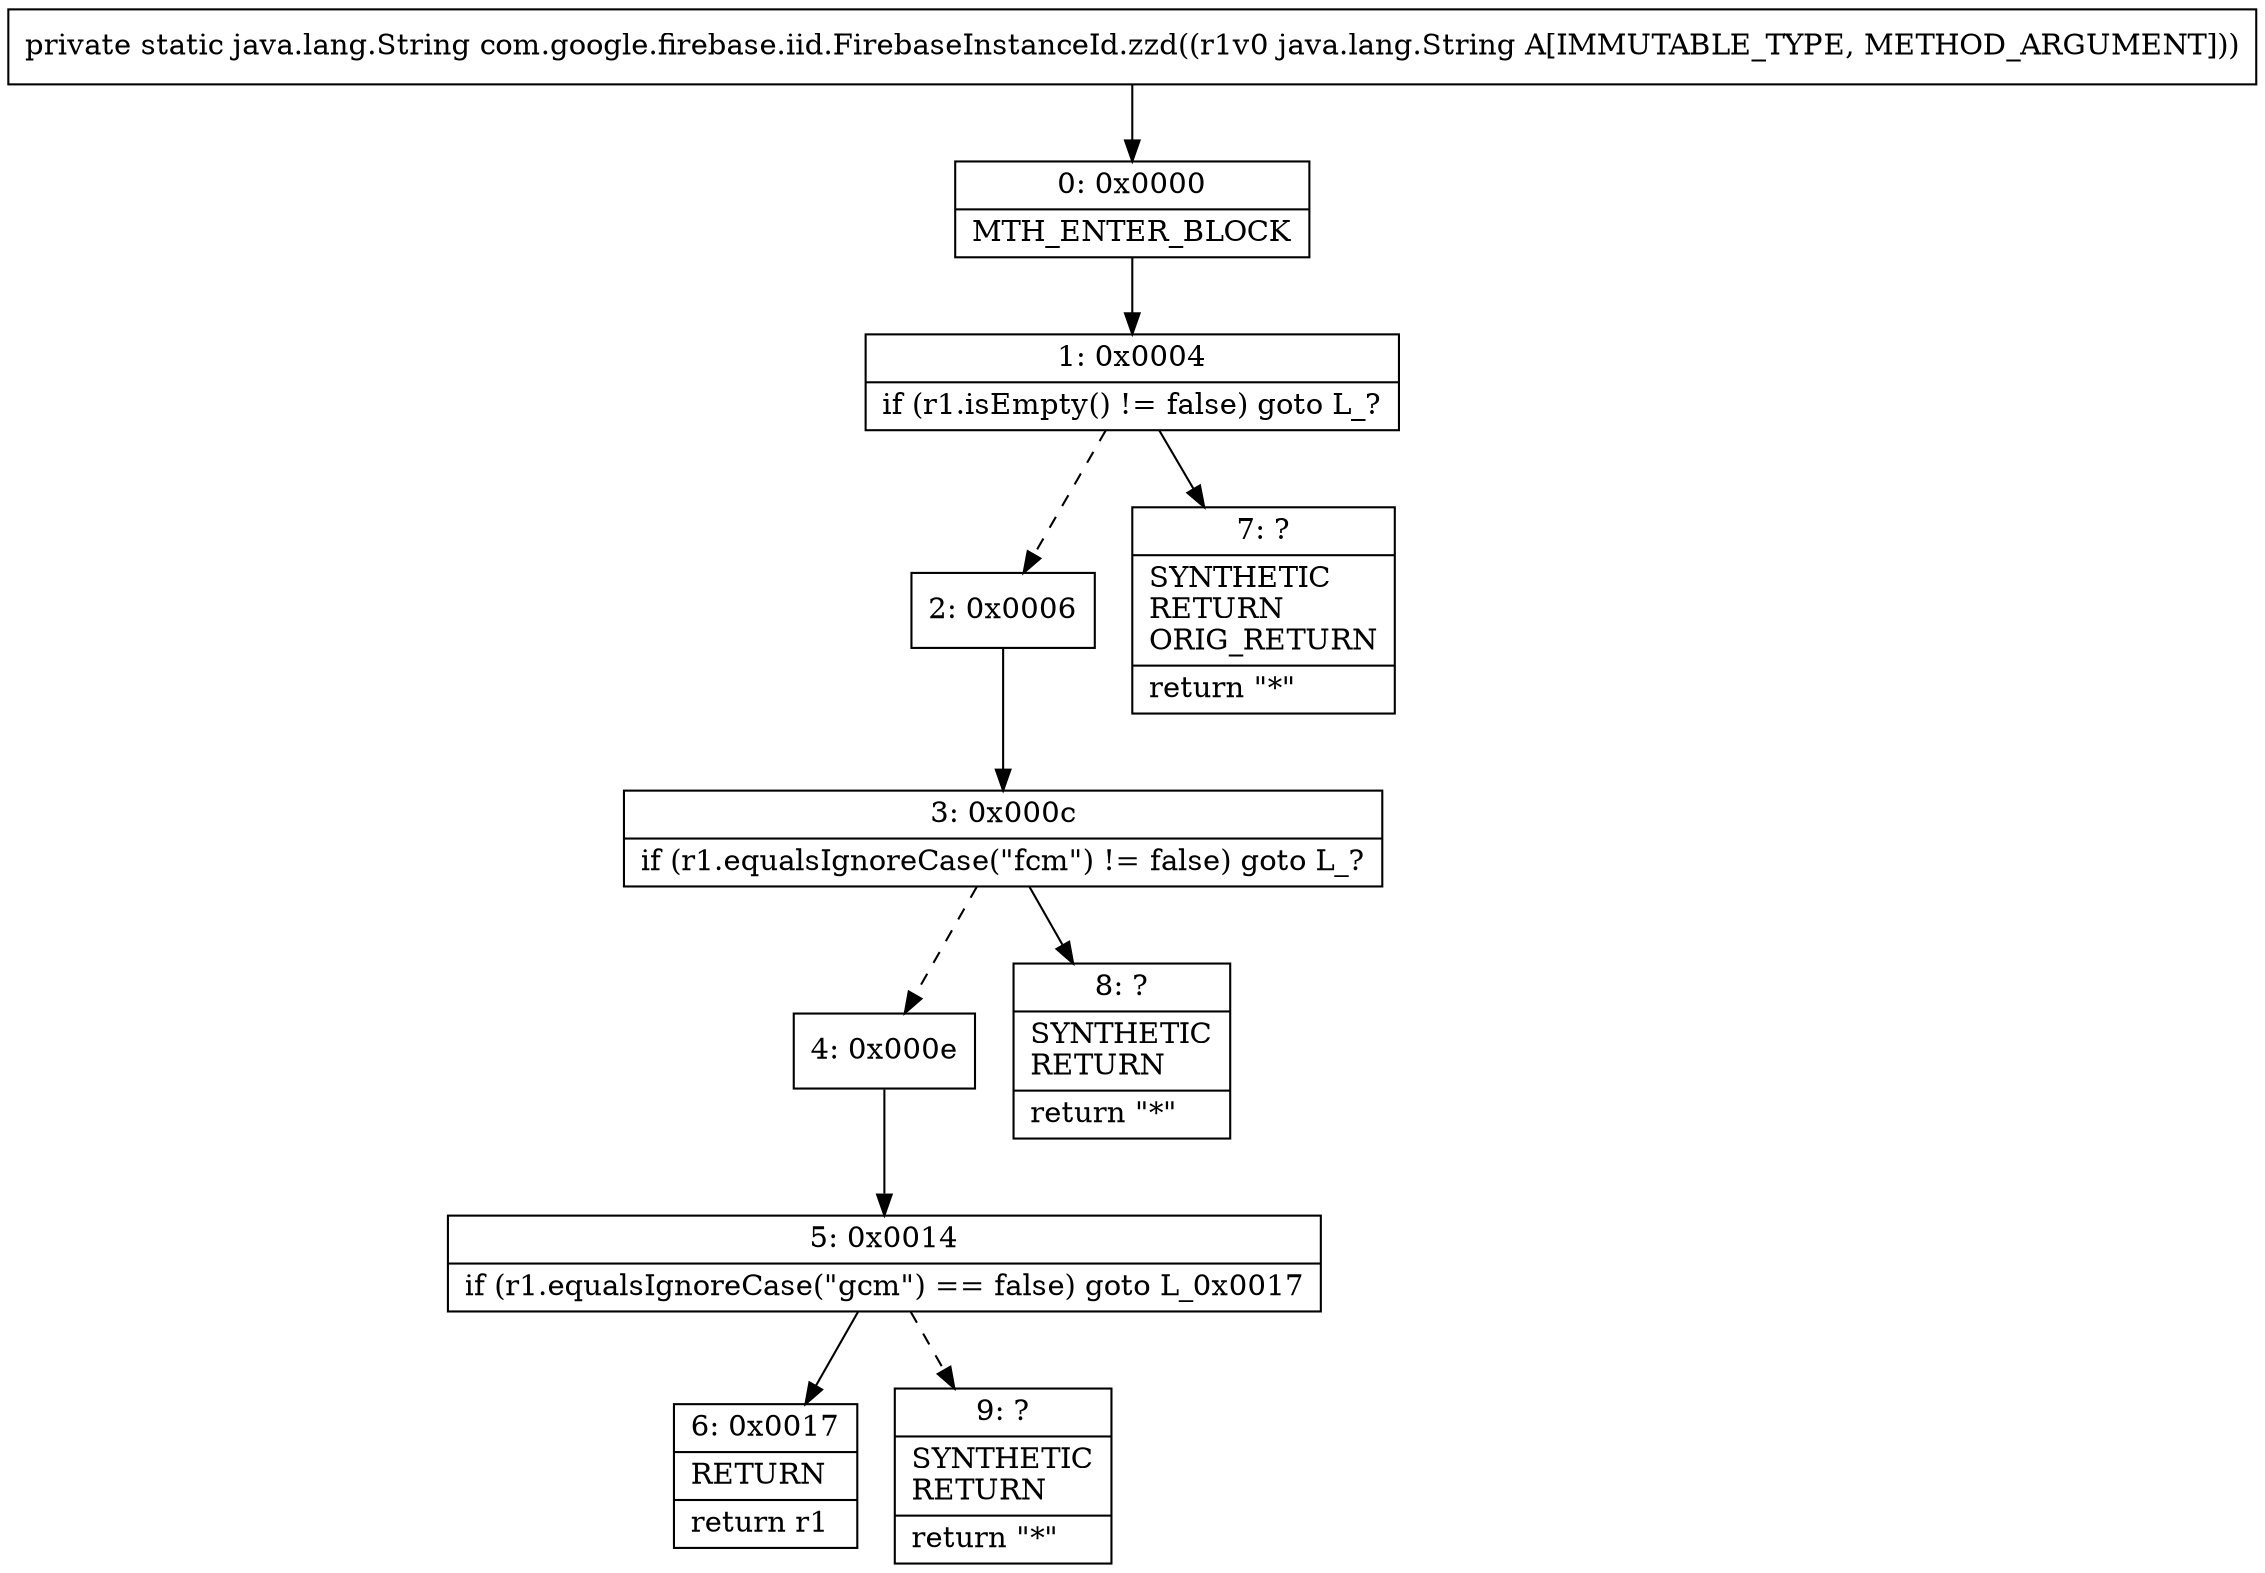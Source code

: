 digraph "CFG forcom.google.firebase.iid.FirebaseInstanceId.zzd(Ljava\/lang\/String;)Ljava\/lang\/String;" {
Node_0 [shape=record,label="{0\:\ 0x0000|MTH_ENTER_BLOCK\l}"];
Node_1 [shape=record,label="{1\:\ 0x0004|if (r1.isEmpty() != false) goto L_?\l}"];
Node_2 [shape=record,label="{2\:\ 0x0006}"];
Node_3 [shape=record,label="{3\:\ 0x000c|if (r1.equalsIgnoreCase(\"fcm\") != false) goto L_?\l}"];
Node_4 [shape=record,label="{4\:\ 0x000e}"];
Node_5 [shape=record,label="{5\:\ 0x0014|if (r1.equalsIgnoreCase(\"gcm\") == false) goto L_0x0017\l}"];
Node_6 [shape=record,label="{6\:\ 0x0017|RETURN\l|return r1\l}"];
Node_7 [shape=record,label="{7\:\ ?|SYNTHETIC\lRETURN\lORIG_RETURN\l|return \"*\"\l}"];
Node_8 [shape=record,label="{8\:\ ?|SYNTHETIC\lRETURN\l|return \"*\"\l}"];
Node_9 [shape=record,label="{9\:\ ?|SYNTHETIC\lRETURN\l|return \"*\"\l}"];
MethodNode[shape=record,label="{private static java.lang.String com.google.firebase.iid.FirebaseInstanceId.zzd((r1v0 java.lang.String A[IMMUTABLE_TYPE, METHOD_ARGUMENT])) }"];
MethodNode -> Node_0;
Node_0 -> Node_1;
Node_1 -> Node_2[style=dashed];
Node_1 -> Node_7;
Node_2 -> Node_3;
Node_3 -> Node_4[style=dashed];
Node_3 -> Node_8;
Node_4 -> Node_5;
Node_5 -> Node_6;
Node_5 -> Node_9[style=dashed];
}

